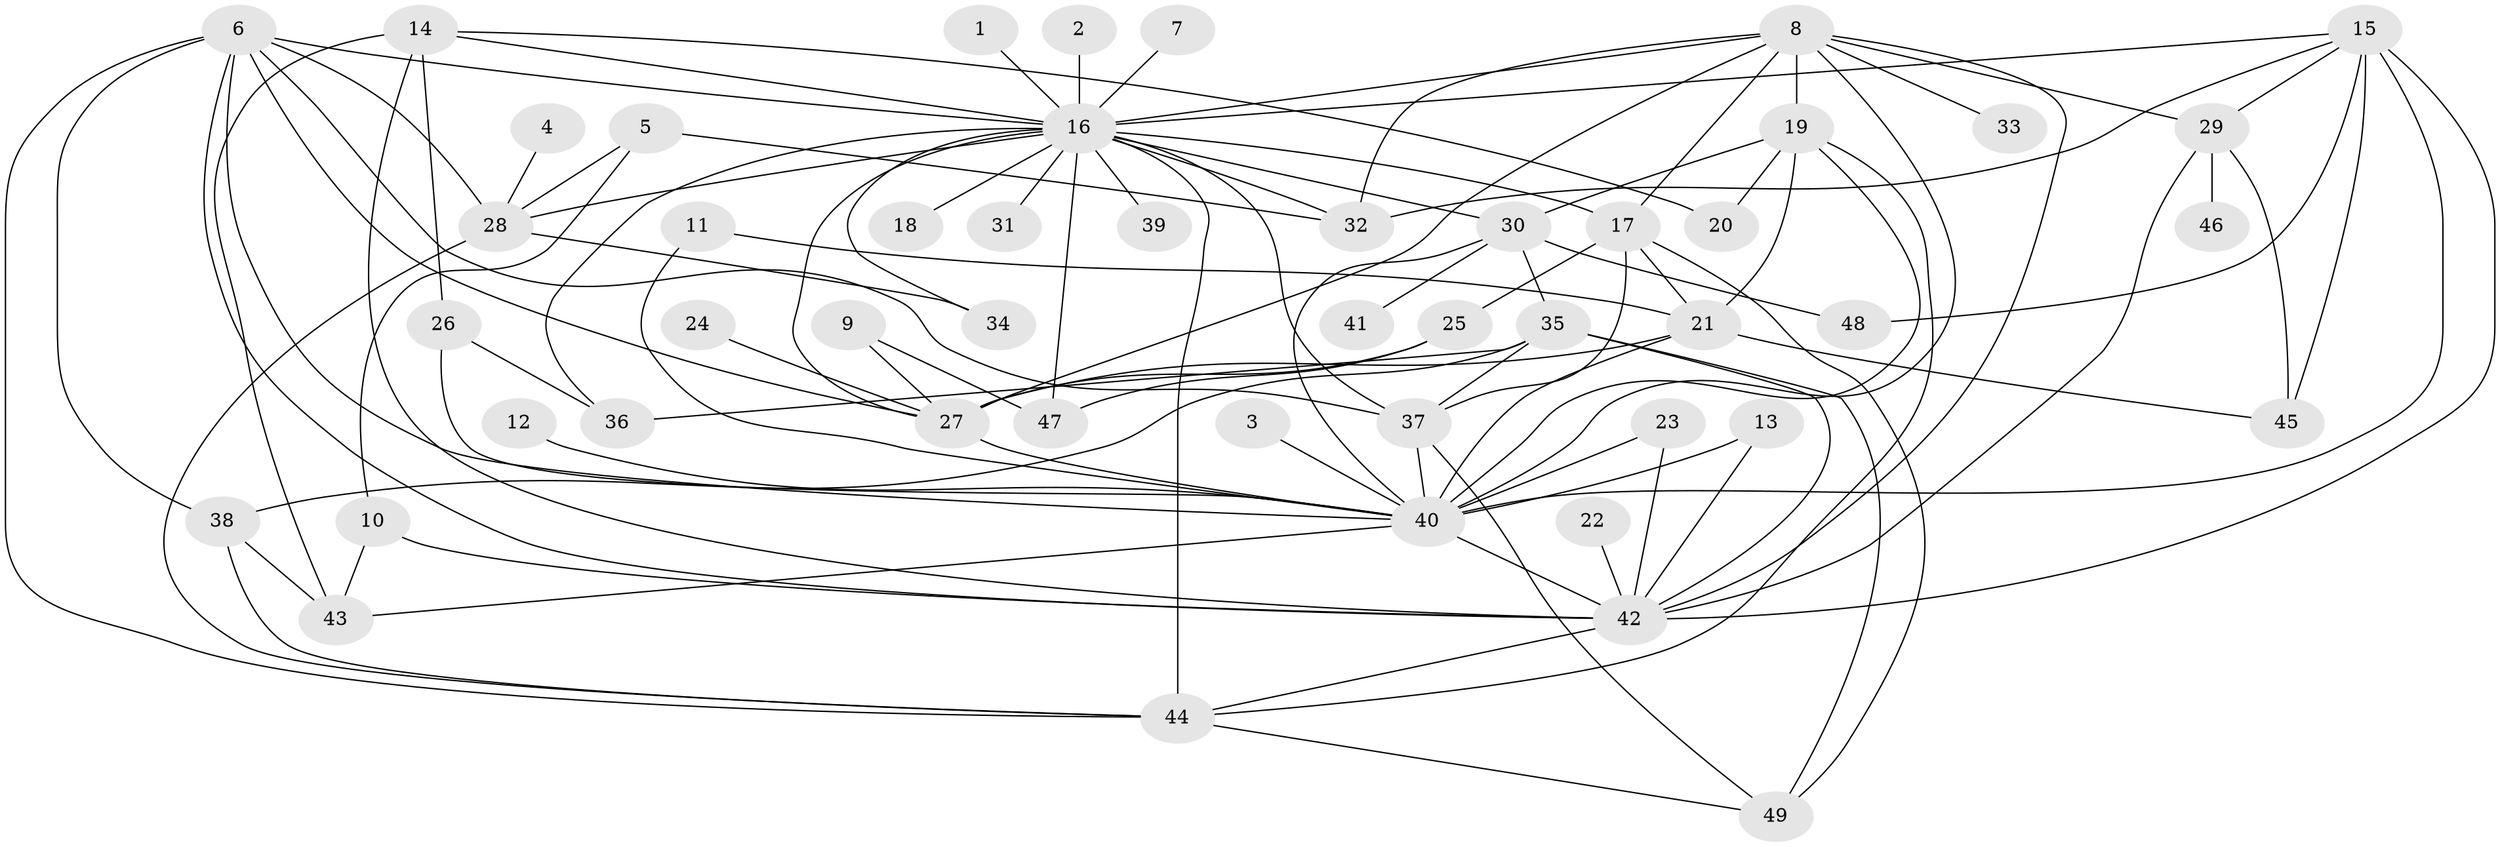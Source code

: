 // original degree distribution, {24: 0.017094017094017096, 6: 0.06837606837606838, 7: 0.042735042735042736, 17: 0.008547008547008548, 8: 0.017094017094017096, 4: 0.042735042735042736, 3: 0.09401709401709402, 11: 0.017094017094017096, 1: 0.46153846153846156, 2: 0.18803418803418803, 5: 0.042735042735042736}
// Generated by graph-tools (version 1.1) at 2025/36/03/04/25 23:36:47]
// undirected, 49 vertices, 102 edges
graph export_dot {
  node [color=gray90,style=filled];
  1;
  2;
  3;
  4;
  5;
  6;
  7;
  8;
  9;
  10;
  11;
  12;
  13;
  14;
  15;
  16;
  17;
  18;
  19;
  20;
  21;
  22;
  23;
  24;
  25;
  26;
  27;
  28;
  29;
  30;
  31;
  32;
  33;
  34;
  35;
  36;
  37;
  38;
  39;
  40;
  41;
  42;
  43;
  44;
  45;
  46;
  47;
  48;
  49;
  1 -- 16 [weight=1.0];
  2 -- 16 [weight=1.0];
  3 -- 40 [weight=1.0];
  4 -- 28 [weight=1.0];
  5 -- 10 [weight=1.0];
  5 -- 28 [weight=1.0];
  5 -- 32 [weight=1.0];
  6 -- 16 [weight=1.0];
  6 -- 27 [weight=1.0];
  6 -- 28 [weight=1.0];
  6 -- 37 [weight=1.0];
  6 -- 38 [weight=1.0];
  6 -- 40 [weight=1.0];
  6 -- 42 [weight=1.0];
  6 -- 44 [weight=1.0];
  7 -- 16 [weight=1.0];
  8 -- 16 [weight=1.0];
  8 -- 17 [weight=1.0];
  8 -- 19 [weight=1.0];
  8 -- 27 [weight=1.0];
  8 -- 29 [weight=1.0];
  8 -- 32 [weight=1.0];
  8 -- 33 [weight=1.0];
  8 -- 40 [weight=1.0];
  8 -- 42 [weight=1.0];
  9 -- 27 [weight=1.0];
  9 -- 47 [weight=1.0];
  10 -- 42 [weight=1.0];
  10 -- 43 [weight=1.0];
  11 -- 21 [weight=1.0];
  11 -- 40 [weight=1.0];
  12 -- 40 [weight=1.0];
  13 -- 40 [weight=1.0];
  13 -- 42 [weight=1.0];
  14 -- 16 [weight=1.0];
  14 -- 20 [weight=1.0];
  14 -- 26 [weight=1.0];
  14 -- 42 [weight=1.0];
  14 -- 43 [weight=1.0];
  15 -- 16 [weight=1.0];
  15 -- 29 [weight=1.0];
  15 -- 32 [weight=1.0];
  15 -- 40 [weight=2.0];
  15 -- 42 [weight=1.0];
  15 -- 45 [weight=1.0];
  15 -- 48 [weight=1.0];
  16 -- 17 [weight=1.0];
  16 -- 18 [weight=1.0];
  16 -- 27 [weight=1.0];
  16 -- 28 [weight=1.0];
  16 -- 30 [weight=1.0];
  16 -- 31 [weight=1.0];
  16 -- 32 [weight=1.0];
  16 -- 34 [weight=1.0];
  16 -- 36 [weight=1.0];
  16 -- 37 [weight=1.0];
  16 -- 39 [weight=1.0];
  16 -- 44 [weight=1.0];
  16 -- 47 [weight=1.0];
  17 -- 21 [weight=1.0];
  17 -- 25 [weight=2.0];
  17 -- 37 [weight=1.0];
  17 -- 49 [weight=1.0];
  19 -- 20 [weight=1.0];
  19 -- 21 [weight=1.0];
  19 -- 30 [weight=1.0];
  19 -- 40 [weight=1.0];
  19 -- 44 [weight=1.0];
  21 -- 27 [weight=1.0];
  21 -- 40 [weight=3.0];
  21 -- 45 [weight=1.0];
  22 -- 42 [weight=1.0];
  23 -- 40 [weight=1.0];
  23 -- 42 [weight=1.0];
  24 -- 27 [weight=1.0];
  25 -- 27 [weight=1.0];
  25 -- 47 [weight=1.0];
  26 -- 36 [weight=1.0];
  26 -- 40 [weight=1.0];
  27 -- 40 [weight=2.0];
  28 -- 34 [weight=1.0];
  28 -- 44 [weight=1.0];
  29 -- 42 [weight=1.0];
  29 -- 45 [weight=1.0];
  29 -- 46 [weight=1.0];
  30 -- 35 [weight=1.0];
  30 -- 40 [weight=1.0];
  30 -- 41 [weight=1.0];
  30 -- 48 [weight=1.0];
  35 -- 36 [weight=1.0];
  35 -- 37 [weight=1.0];
  35 -- 38 [weight=1.0];
  35 -- 42 [weight=1.0];
  35 -- 49 [weight=1.0];
  37 -- 40 [weight=1.0];
  37 -- 49 [weight=1.0];
  38 -- 43 [weight=1.0];
  38 -- 44 [weight=1.0];
  40 -- 42 [weight=1.0];
  40 -- 43 [weight=1.0];
  42 -- 44 [weight=1.0];
  44 -- 49 [weight=1.0];
}
